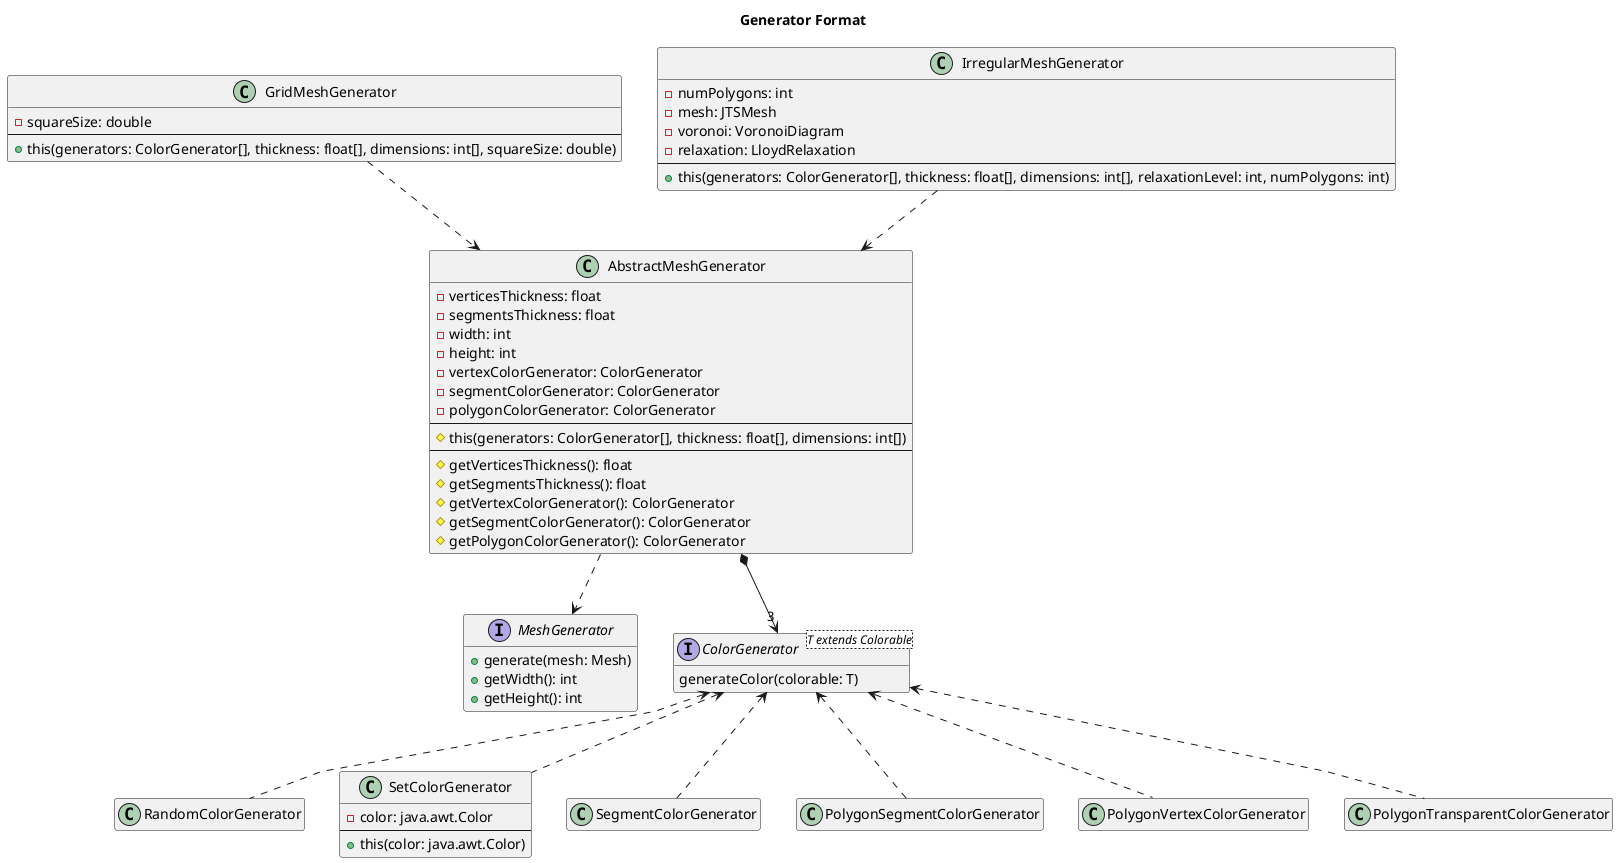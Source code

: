 @startuml

hide empty members
skinparam linetype polyline

title "Generator Format"

interface MeshGenerator {
    + generate(mesh: Mesh)
    + getWidth(): int
    + getHeight(): int
}

class AbstractMeshGenerator {
    - verticesThickness: float
    - segmentsThickness: float
    - width: int
    - height: int
    - vertexColorGenerator: ColorGenerator
    - segmentColorGenerator: ColorGenerator
    - polygonColorGenerator: ColorGenerator
    ---
    # this(generators: ColorGenerator[], thickness: float[], dimensions: int[])
    ---
    # getVerticesThickness(): float
    # getSegmentsThickness(): float
    # getVertexColorGenerator(): ColorGenerator
    # getSegmentColorGenerator(): ColorGenerator
    # getPolygonColorGenerator(): ColorGenerator
}

class GridMeshGenerator {
    - squareSize: double
    ---
    + this(generators: ColorGenerator[], thickness: float[], dimensions: int[], squareSize: double)
}

class IrregularMeshGenerator {
    - numPolygons: int
    - mesh: JTSMesh
    - voronoi: VoronoiDiagram
    - relaxation: LloydRelaxation
    ---
    + this(generators: ColorGenerator[], thickness: float[], dimensions: int[], relaxationLevel: int, numPolygons: int)
}

interface ColorGenerator<T extends Colorable> {
    generateColor(colorable: T)
}

class RandomColorGenerator {}
class SetColorGenerator {
    - color: java.awt.Color
    ---
    + this(color: java.awt.Color)
}
class SegmentColorGenerator {}
class PolygonSegmentColorGenerator {}
class PolygonVertexColorGenerator {}
class PolygonTransparentColorGenerator {}

AbstractMeshGenerator -[dashed]-> MeshGenerator
GridMeshGenerator -[dashed]-> AbstractMeshGenerator
IrregularMeshGenerator -[dashed]-> AbstractMeshGenerator

AbstractMeshGenerator *--> "3" ColorGenerator

ColorGenerator <-[dashed]- RandomColorGenerator
ColorGenerator <-[dashed]- SetColorGenerator
ColorGenerator <-[dashed]- SegmentColorGenerator
ColorGenerator <-[dashed]- PolygonVertexColorGenerator
ColorGenerator <-[dashed]- PolygonSegmentColorGenerator
ColorGenerator <-[dashed]- PolygonTransparentColorGenerator

newpage
title "Generator Options Format"

class Option {}

class ColorOption {}
class MeshDimensionOption {}
class MeshTypeOption {}
class NumberPolygonsOption {}
class RelaxationLevelOption {}
class SquareSizeOption {}
class ThicknessOption {}

class GeneratorInputHandler {
    {static} GENERATOR_OPTIONS: Map<String, Option>
    ---
    {static} getGeneratorOption(opt: String): Option
    {static} getInputHandler(args: String): InputHandler
    {static} getThickness(handler: InputHandler): float[]
    {static} getMeshGenerator(handler: InputHandler): MeshGenerator
    {static} getMeshDimensions(handler: InputHandler): int[]
    {static} getGridMeshSquareSize(handler: InputHandler): double
    {static} getColorGenerator(handler: InputHandler): ColorGenerator[]
    {static} getRelaxationLevel(handler: InputHandler): int
    {static} getNumPolygons(handler: InputHandler): int
}

Option <-[dashed]- ColorOption
Option <-[dashed]- MeshDimensionOption
Option <-[dashed]- MeshTypeOption
Option <-[dashed]- NumberPolygonsOption
Option <-[dashed]- RelaxationLevelOption
Option <-[dashed]- SquareSizeOption
Option <-[dashed]- ThicknessOption

ColorOption             "1" <--*        GeneratorInputHandler
MeshDimensionOption     "1" <--*        GeneratorInputHandler
MeshTypeOption          "1" <--*        GeneratorInputHandler
NumberPolygonsOption    "1" <--*        GeneratorInputHandler
RelaxationLevelOption   "1" <--*        GeneratorInputHandler
SquareSizeOption        "1" <--*        GeneratorInputHandler
ThicknessOption         "1" <--*        GeneratorInputHandler

newpage
title "Geometry Class Format"

class JTSMesh {
    - jtsPolygons: List<org.locationtech.jts.geom.Polygo>
    - vertices: Vertices
    - segments: Segments
    - polygons: Polygons
    ---
    + putPolygons(polygons: List<org.locationtech.jts.geom.Polygon>)
    + getPolygons(): List<org.locationtech.jts.geom.Polygon>
    + getConverted(): Mesh
}

class VoronoiDiagram {
    - voronoi: VoronoiDiagramBuilder
    - envelope: Envelope
    ---
    + this(width: int, height: int)
    ---
    + generateDiagram(coordinates: List<Coordinate>, precision: double): List<org.locationtech.jts.geom.Polygon>
    + reset()
}

class LloydRelaxation {
    - relaxationLevel: int
    - voronoi: VoronoiDiagram
    ---
    this(voronoi: VoronoiDiagram, relaxationLevel: int)
    ---
    + apply(polygons: List<org.locationtech.jts.geom.Polygon>)): List<org.locationtech.jts.geom.Polygon>
}

class PolygonNeighborFinder {
    - polygons: List<Polygon>
    ---
    + this(polygons: List<Polygon>)
    ---
    + findNeighbors(): Map<Polygon, List<Polygon>>
}

VoronoiDiagram             "1" <--*        LloydRelaxation

@enduml